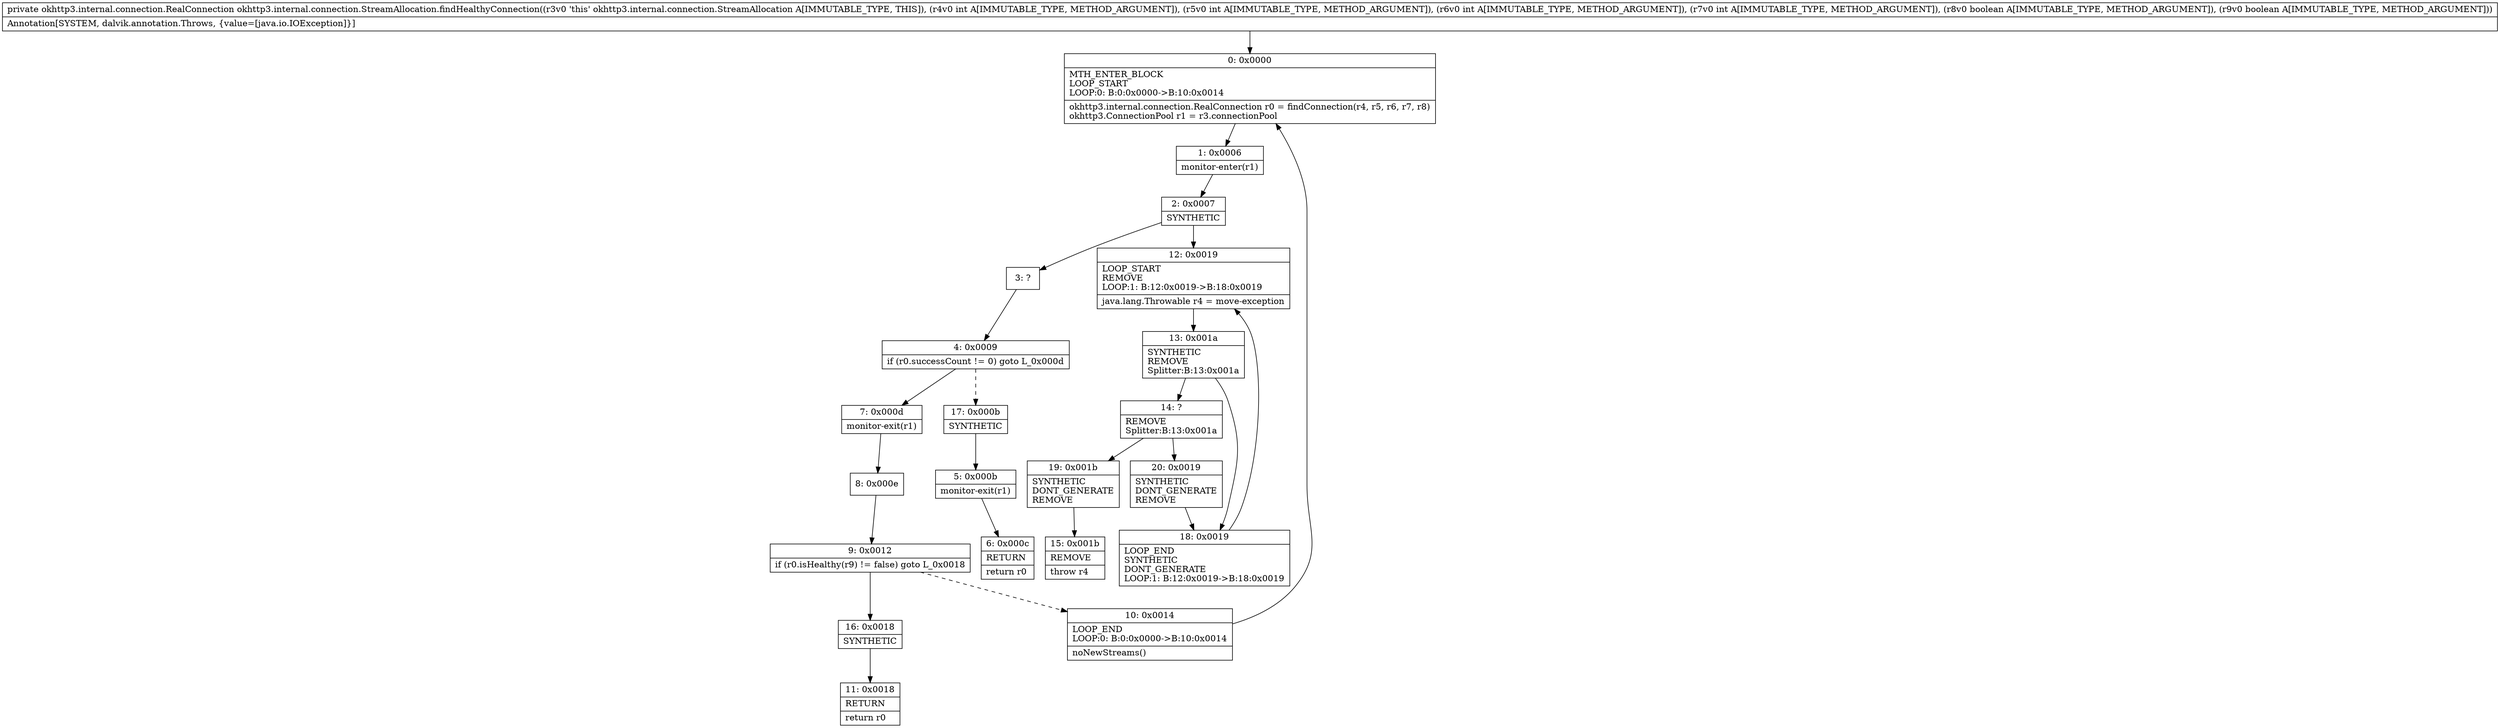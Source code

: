digraph "CFG forokhttp3.internal.connection.StreamAllocation.findHealthyConnection(IIIIZZ)Lokhttp3\/internal\/connection\/RealConnection;" {
Node_0 [shape=record,label="{0\:\ 0x0000|MTH_ENTER_BLOCK\lLOOP_START\lLOOP:0: B:0:0x0000\-\>B:10:0x0014\l|okhttp3.internal.connection.RealConnection r0 = findConnection(r4, r5, r6, r7, r8)\lokhttp3.ConnectionPool r1 = r3.connectionPool\l}"];
Node_1 [shape=record,label="{1\:\ 0x0006|monitor\-enter(r1)\l}"];
Node_2 [shape=record,label="{2\:\ 0x0007|SYNTHETIC\l}"];
Node_3 [shape=record,label="{3\:\ ?}"];
Node_4 [shape=record,label="{4\:\ 0x0009|if (r0.successCount != 0) goto L_0x000d\l}"];
Node_5 [shape=record,label="{5\:\ 0x000b|monitor\-exit(r1)\l}"];
Node_6 [shape=record,label="{6\:\ 0x000c|RETURN\l|return r0\l}"];
Node_7 [shape=record,label="{7\:\ 0x000d|monitor\-exit(r1)\l}"];
Node_8 [shape=record,label="{8\:\ 0x000e}"];
Node_9 [shape=record,label="{9\:\ 0x0012|if (r0.isHealthy(r9) != false) goto L_0x0018\l}"];
Node_10 [shape=record,label="{10\:\ 0x0014|LOOP_END\lLOOP:0: B:0:0x0000\-\>B:10:0x0014\l|noNewStreams()\l}"];
Node_11 [shape=record,label="{11\:\ 0x0018|RETURN\l|return r0\l}"];
Node_12 [shape=record,label="{12\:\ 0x0019|LOOP_START\lREMOVE\lLOOP:1: B:12:0x0019\-\>B:18:0x0019\l|java.lang.Throwable r4 = move\-exception\l}"];
Node_13 [shape=record,label="{13\:\ 0x001a|SYNTHETIC\lREMOVE\lSplitter:B:13:0x001a\l}"];
Node_14 [shape=record,label="{14\:\ ?|REMOVE\lSplitter:B:13:0x001a\l}"];
Node_15 [shape=record,label="{15\:\ 0x001b|REMOVE\l|throw r4\l}"];
Node_16 [shape=record,label="{16\:\ 0x0018|SYNTHETIC\l}"];
Node_17 [shape=record,label="{17\:\ 0x000b|SYNTHETIC\l}"];
Node_18 [shape=record,label="{18\:\ 0x0019|LOOP_END\lSYNTHETIC\lDONT_GENERATE\lLOOP:1: B:12:0x0019\-\>B:18:0x0019\l}"];
Node_19 [shape=record,label="{19\:\ 0x001b|SYNTHETIC\lDONT_GENERATE\lREMOVE\l}"];
Node_20 [shape=record,label="{20\:\ 0x0019|SYNTHETIC\lDONT_GENERATE\lREMOVE\l}"];
MethodNode[shape=record,label="{private okhttp3.internal.connection.RealConnection okhttp3.internal.connection.StreamAllocation.findHealthyConnection((r3v0 'this' okhttp3.internal.connection.StreamAllocation A[IMMUTABLE_TYPE, THIS]), (r4v0 int A[IMMUTABLE_TYPE, METHOD_ARGUMENT]), (r5v0 int A[IMMUTABLE_TYPE, METHOD_ARGUMENT]), (r6v0 int A[IMMUTABLE_TYPE, METHOD_ARGUMENT]), (r7v0 int A[IMMUTABLE_TYPE, METHOD_ARGUMENT]), (r8v0 boolean A[IMMUTABLE_TYPE, METHOD_ARGUMENT]), (r9v0 boolean A[IMMUTABLE_TYPE, METHOD_ARGUMENT]))  | Annotation[SYSTEM, dalvik.annotation.Throws, \{value=[java.io.IOException]\}]\l}"];
MethodNode -> Node_0;
Node_0 -> Node_1;
Node_1 -> Node_2;
Node_2 -> Node_3;
Node_2 -> Node_12;
Node_3 -> Node_4;
Node_4 -> Node_7;
Node_4 -> Node_17[style=dashed];
Node_5 -> Node_6;
Node_7 -> Node_8;
Node_8 -> Node_9;
Node_9 -> Node_10[style=dashed];
Node_9 -> Node_16;
Node_10 -> Node_0;
Node_12 -> Node_13;
Node_13 -> Node_14;
Node_13 -> Node_18;
Node_14 -> Node_19;
Node_14 -> Node_20;
Node_16 -> Node_11;
Node_17 -> Node_5;
Node_18 -> Node_12;
Node_19 -> Node_15;
Node_20 -> Node_18;
}

